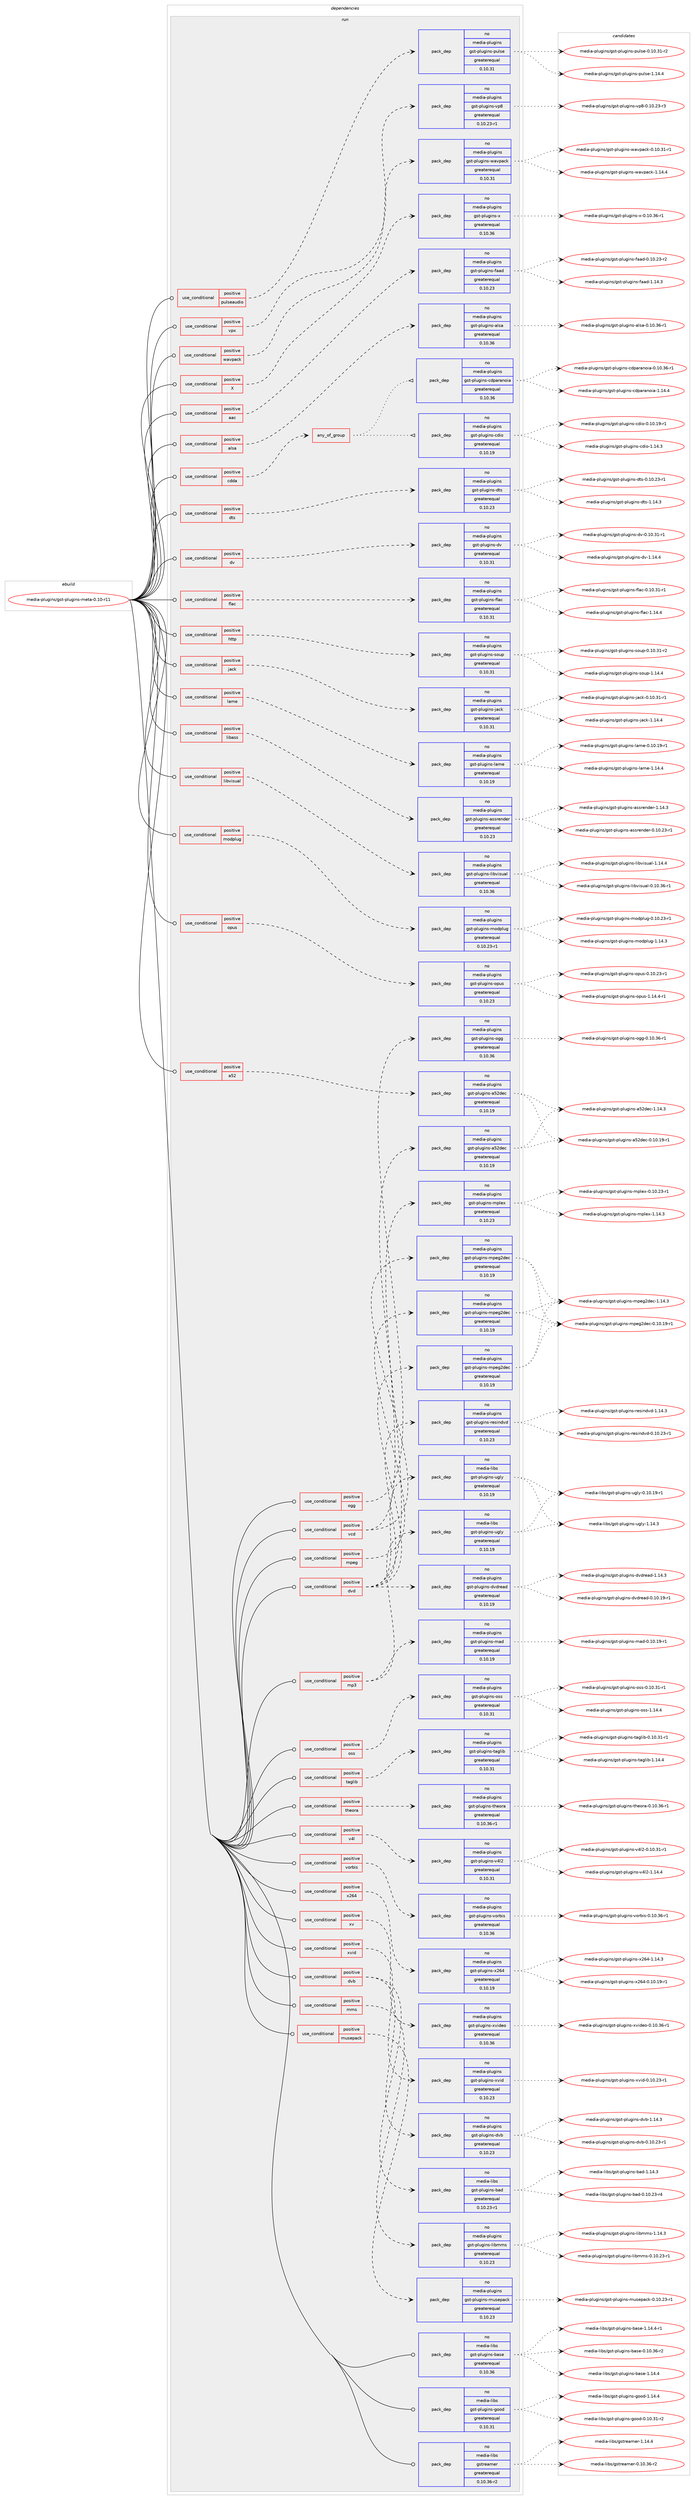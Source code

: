 digraph prolog {

# *************
# Graph options
# *************

newrank=true;
concentrate=true;
compound=true;
graph [rankdir=LR,fontname=Helvetica,fontsize=10,ranksep=1.5];#, ranksep=2.5, nodesep=0.2];
edge  [arrowhead=vee];
node  [fontname=Helvetica,fontsize=10];

# **********
# The ebuild
# **********

subgraph cluster_leftcol {
color=gray;
rank=same;
label=<<i>ebuild</i>>;
id [label="media-plugins/gst-plugins-meta-0.10-r11", color=red, width=4, href="../media-plugins/gst-plugins-meta-0.10-r11.svg"];
}

# ****************
# The dependencies
# ****************

subgraph cluster_midcol {
color=gray;
label=<<i>dependencies</i>>;
subgraph cluster_compile {
fillcolor="#eeeeee";
style=filled;
label=<<i>compile</i>>;
}
subgraph cluster_compileandrun {
fillcolor="#eeeeee";
style=filled;
label=<<i>compile and run</i>>;
}
subgraph cluster_run {
fillcolor="#eeeeee";
style=filled;
label=<<i>run</i>>;
subgraph cond436368 {
dependency1620402 [label=<<TABLE BORDER="0" CELLBORDER="1" CELLSPACING="0" CELLPADDING="4"><TR><TD ROWSPAN="3" CELLPADDING="10">use_conditional</TD></TR><TR><TD>positive</TD></TR><TR><TD>X</TD></TR></TABLE>>, shape=none, color=red];
subgraph pack1157893 {
dependency1620403 [label=<<TABLE BORDER="0" CELLBORDER="1" CELLSPACING="0" CELLPADDING="4" WIDTH="220"><TR><TD ROWSPAN="6" CELLPADDING="30">pack_dep</TD></TR><TR><TD WIDTH="110">no</TD></TR><TR><TD>media-plugins</TD></TR><TR><TD>gst-plugins-x</TD></TR><TR><TD>greaterequal</TD></TR><TR><TD>0.10.36</TD></TR></TABLE>>, shape=none, color=blue];
}
dependency1620402:e -> dependency1620403:w [weight=20,style="dashed",arrowhead="vee"];
}
id:e -> dependency1620402:w [weight=20,style="solid",arrowhead="odot"];
subgraph cond436369 {
dependency1620404 [label=<<TABLE BORDER="0" CELLBORDER="1" CELLSPACING="0" CELLPADDING="4"><TR><TD ROWSPAN="3" CELLPADDING="10">use_conditional</TD></TR><TR><TD>positive</TD></TR><TR><TD>a52</TD></TR></TABLE>>, shape=none, color=red];
subgraph pack1157894 {
dependency1620405 [label=<<TABLE BORDER="0" CELLBORDER="1" CELLSPACING="0" CELLPADDING="4" WIDTH="220"><TR><TD ROWSPAN="6" CELLPADDING="30">pack_dep</TD></TR><TR><TD WIDTH="110">no</TD></TR><TR><TD>media-plugins</TD></TR><TR><TD>gst-plugins-a52dec</TD></TR><TR><TD>greaterequal</TD></TR><TR><TD>0.10.19</TD></TR></TABLE>>, shape=none, color=blue];
}
dependency1620404:e -> dependency1620405:w [weight=20,style="dashed",arrowhead="vee"];
}
id:e -> dependency1620404:w [weight=20,style="solid",arrowhead="odot"];
subgraph cond436370 {
dependency1620406 [label=<<TABLE BORDER="0" CELLBORDER="1" CELLSPACING="0" CELLPADDING="4"><TR><TD ROWSPAN="3" CELLPADDING="10">use_conditional</TD></TR><TR><TD>positive</TD></TR><TR><TD>aac</TD></TR></TABLE>>, shape=none, color=red];
subgraph pack1157895 {
dependency1620407 [label=<<TABLE BORDER="0" CELLBORDER="1" CELLSPACING="0" CELLPADDING="4" WIDTH="220"><TR><TD ROWSPAN="6" CELLPADDING="30">pack_dep</TD></TR><TR><TD WIDTH="110">no</TD></TR><TR><TD>media-plugins</TD></TR><TR><TD>gst-plugins-faad</TD></TR><TR><TD>greaterequal</TD></TR><TR><TD>0.10.23</TD></TR></TABLE>>, shape=none, color=blue];
}
dependency1620406:e -> dependency1620407:w [weight=20,style="dashed",arrowhead="vee"];
}
id:e -> dependency1620406:w [weight=20,style="solid",arrowhead="odot"];
subgraph cond436371 {
dependency1620408 [label=<<TABLE BORDER="0" CELLBORDER="1" CELLSPACING="0" CELLPADDING="4"><TR><TD ROWSPAN="3" CELLPADDING="10">use_conditional</TD></TR><TR><TD>positive</TD></TR><TR><TD>alsa</TD></TR></TABLE>>, shape=none, color=red];
subgraph pack1157896 {
dependency1620409 [label=<<TABLE BORDER="0" CELLBORDER="1" CELLSPACING="0" CELLPADDING="4" WIDTH="220"><TR><TD ROWSPAN="6" CELLPADDING="30">pack_dep</TD></TR><TR><TD WIDTH="110">no</TD></TR><TR><TD>media-plugins</TD></TR><TR><TD>gst-plugins-alsa</TD></TR><TR><TD>greaterequal</TD></TR><TR><TD>0.10.36</TD></TR></TABLE>>, shape=none, color=blue];
}
dependency1620408:e -> dependency1620409:w [weight=20,style="dashed",arrowhead="vee"];
}
id:e -> dependency1620408:w [weight=20,style="solid",arrowhead="odot"];
subgraph cond436372 {
dependency1620410 [label=<<TABLE BORDER="0" CELLBORDER="1" CELLSPACING="0" CELLPADDING="4"><TR><TD ROWSPAN="3" CELLPADDING="10">use_conditional</TD></TR><TR><TD>positive</TD></TR><TR><TD>cdda</TD></TR></TABLE>>, shape=none, color=red];
subgraph any25376 {
dependency1620411 [label=<<TABLE BORDER="0" CELLBORDER="1" CELLSPACING="0" CELLPADDING="4"><TR><TD CELLPADDING="10">any_of_group</TD></TR></TABLE>>, shape=none, color=red];subgraph pack1157897 {
dependency1620412 [label=<<TABLE BORDER="0" CELLBORDER="1" CELLSPACING="0" CELLPADDING="4" WIDTH="220"><TR><TD ROWSPAN="6" CELLPADDING="30">pack_dep</TD></TR><TR><TD WIDTH="110">no</TD></TR><TR><TD>media-plugins</TD></TR><TR><TD>gst-plugins-cdparanoia</TD></TR><TR><TD>greaterequal</TD></TR><TR><TD>0.10.36</TD></TR></TABLE>>, shape=none, color=blue];
}
dependency1620411:e -> dependency1620412:w [weight=20,style="dotted",arrowhead="oinv"];
subgraph pack1157898 {
dependency1620413 [label=<<TABLE BORDER="0" CELLBORDER="1" CELLSPACING="0" CELLPADDING="4" WIDTH="220"><TR><TD ROWSPAN="6" CELLPADDING="30">pack_dep</TD></TR><TR><TD WIDTH="110">no</TD></TR><TR><TD>media-plugins</TD></TR><TR><TD>gst-plugins-cdio</TD></TR><TR><TD>greaterequal</TD></TR><TR><TD>0.10.19</TD></TR></TABLE>>, shape=none, color=blue];
}
dependency1620411:e -> dependency1620413:w [weight=20,style="dotted",arrowhead="oinv"];
}
dependency1620410:e -> dependency1620411:w [weight=20,style="dashed",arrowhead="vee"];
}
id:e -> dependency1620410:w [weight=20,style="solid",arrowhead="odot"];
subgraph cond436373 {
dependency1620414 [label=<<TABLE BORDER="0" CELLBORDER="1" CELLSPACING="0" CELLPADDING="4"><TR><TD ROWSPAN="3" CELLPADDING="10">use_conditional</TD></TR><TR><TD>positive</TD></TR><TR><TD>dts</TD></TR></TABLE>>, shape=none, color=red];
subgraph pack1157899 {
dependency1620415 [label=<<TABLE BORDER="0" CELLBORDER="1" CELLSPACING="0" CELLPADDING="4" WIDTH="220"><TR><TD ROWSPAN="6" CELLPADDING="30">pack_dep</TD></TR><TR><TD WIDTH="110">no</TD></TR><TR><TD>media-plugins</TD></TR><TR><TD>gst-plugins-dts</TD></TR><TR><TD>greaterequal</TD></TR><TR><TD>0.10.23</TD></TR></TABLE>>, shape=none, color=blue];
}
dependency1620414:e -> dependency1620415:w [weight=20,style="dashed",arrowhead="vee"];
}
id:e -> dependency1620414:w [weight=20,style="solid",arrowhead="odot"];
subgraph cond436374 {
dependency1620416 [label=<<TABLE BORDER="0" CELLBORDER="1" CELLSPACING="0" CELLPADDING="4"><TR><TD ROWSPAN="3" CELLPADDING="10">use_conditional</TD></TR><TR><TD>positive</TD></TR><TR><TD>dv</TD></TR></TABLE>>, shape=none, color=red];
subgraph pack1157900 {
dependency1620417 [label=<<TABLE BORDER="0" CELLBORDER="1" CELLSPACING="0" CELLPADDING="4" WIDTH="220"><TR><TD ROWSPAN="6" CELLPADDING="30">pack_dep</TD></TR><TR><TD WIDTH="110">no</TD></TR><TR><TD>media-plugins</TD></TR><TR><TD>gst-plugins-dv</TD></TR><TR><TD>greaterequal</TD></TR><TR><TD>0.10.31</TD></TR></TABLE>>, shape=none, color=blue];
}
dependency1620416:e -> dependency1620417:w [weight=20,style="dashed",arrowhead="vee"];
}
id:e -> dependency1620416:w [weight=20,style="solid",arrowhead="odot"];
subgraph cond436375 {
dependency1620418 [label=<<TABLE BORDER="0" CELLBORDER="1" CELLSPACING="0" CELLPADDING="4"><TR><TD ROWSPAN="3" CELLPADDING="10">use_conditional</TD></TR><TR><TD>positive</TD></TR><TR><TD>dvb</TD></TR></TABLE>>, shape=none, color=red];
subgraph pack1157901 {
dependency1620419 [label=<<TABLE BORDER="0" CELLBORDER="1" CELLSPACING="0" CELLPADDING="4" WIDTH="220"><TR><TD ROWSPAN="6" CELLPADDING="30">pack_dep</TD></TR><TR><TD WIDTH="110">no</TD></TR><TR><TD>media-plugins</TD></TR><TR><TD>gst-plugins-dvb</TD></TR><TR><TD>greaterequal</TD></TR><TR><TD>0.10.23</TD></TR></TABLE>>, shape=none, color=blue];
}
dependency1620418:e -> dependency1620419:w [weight=20,style="dashed",arrowhead="vee"];
subgraph pack1157902 {
dependency1620420 [label=<<TABLE BORDER="0" CELLBORDER="1" CELLSPACING="0" CELLPADDING="4" WIDTH="220"><TR><TD ROWSPAN="6" CELLPADDING="30">pack_dep</TD></TR><TR><TD WIDTH="110">no</TD></TR><TR><TD>media-libs</TD></TR><TR><TD>gst-plugins-bad</TD></TR><TR><TD>greaterequal</TD></TR><TR><TD>0.10.23-r1</TD></TR></TABLE>>, shape=none, color=blue];
}
dependency1620418:e -> dependency1620420:w [weight=20,style="dashed",arrowhead="vee"];
}
id:e -> dependency1620418:w [weight=20,style="solid",arrowhead="odot"];
subgraph cond436376 {
dependency1620421 [label=<<TABLE BORDER="0" CELLBORDER="1" CELLSPACING="0" CELLPADDING="4"><TR><TD ROWSPAN="3" CELLPADDING="10">use_conditional</TD></TR><TR><TD>positive</TD></TR><TR><TD>dvd</TD></TR></TABLE>>, shape=none, color=red];
subgraph pack1157903 {
dependency1620422 [label=<<TABLE BORDER="0" CELLBORDER="1" CELLSPACING="0" CELLPADDING="4" WIDTH="220"><TR><TD ROWSPAN="6" CELLPADDING="30">pack_dep</TD></TR><TR><TD WIDTH="110">no</TD></TR><TR><TD>media-libs</TD></TR><TR><TD>gst-plugins-ugly</TD></TR><TR><TD>greaterequal</TD></TR><TR><TD>0.10.19</TD></TR></TABLE>>, shape=none, color=blue];
}
dependency1620421:e -> dependency1620422:w [weight=20,style="dashed",arrowhead="vee"];
subgraph pack1157904 {
dependency1620423 [label=<<TABLE BORDER="0" CELLBORDER="1" CELLSPACING="0" CELLPADDING="4" WIDTH="220"><TR><TD ROWSPAN="6" CELLPADDING="30">pack_dep</TD></TR><TR><TD WIDTH="110">no</TD></TR><TR><TD>media-plugins</TD></TR><TR><TD>gst-plugins-a52dec</TD></TR><TR><TD>greaterequal</TD></TR><TR><TD>0.10.19</TD></TR></TABLE>>, shape=none, color=blue];
}
dependency1620421:e -> dependency1620423:w [weight=20,style="dashed",arrowhead="vee"];
subgraph pack1157905 {
dependency1620424 [label=<<TABLE BORDER="0" CELLBORDER="1" CELLSPACING="0" CELLPADDING="4" WIDTH="220"><TR><TD ROWSPAN="6" CELLPADDING="30">pack_dep</TD></TR><TR><TD WIDTH="110">no</TD></TR><TR><TD>media-plugins</TD></TR><TR><TD>gst-plugins-dvdread</TD></TR><TR><TD>greaterequal</TD></TR><TR><TD>0.10.19</TD></TR></TABLE>>, shape=none, color=blue];
}
dependency1620421:e -> dependency1620424:w [weight=20,style="dashed",arrowhead="vee"];
subgraph pack1157906 {
dependency1620425 [label=<<TABLE BORDER="0" CELLBORDER="1" CELLSPACING="0" CELLPADDING="4" WIDTH="220"><TR><TD ROWSPAN="6" CELLPADDING="30">pack_dep</TD></TR><TR><TD WIDTH="110">no</TD></TR><TR><TD>media-plugins</TD></TR><TR><TD>gst-plugins-mpeg2dec</TD></TR><TR><TD>greaterequal</TD></TR><TR><TD>0.10.19</TD></TR></TABLE>>, shape=none, color=blue];
}
dependency1620421:e -> dependency1620425:w [weight=20,style="dashed",arrowhead="vee"];
subgraph pack1157907 {
dependency1620426 [label=<<TABLE BORDER="0" CELLBORDER="1" CELLSPACING="0" CELLPADDING="4" WIDTH="220"><TR><TD ROWSPAN="6" CELLPADDING="30">pack_dep</TD></TR><TR><TD WIDTH="110">no</TD></TR><TR><TD>media-plugins</TD></TR><TR><TD>gst-plugins-resindvd</TD></TR><TR><TD>greaterequal</TD></TR><TR><TD>0.10.23</TD></TR></TABLE>>, shape=none, color=blue];
}
dependency1620421:e -> dependency1620426:w [weight=20,style="dashed",arrowhead="vee"];
}
id:e -> dependency1620421:w [weight=20,style="solid",arrowhead="odot"];
subgraph cond436377 {
dependency1620427 [label=<<TABLE BORDER="0" CELLBORDER="1" CELLSPACING="0" CELLPADDING="4"><TR><TD ROWSPAN="3" CELLPADDING="10">use_conditional</TD></TR><TR><TD>positive</TD></TR><TR><TD>flac</TD></TR></TABLE>>, shape=none, color=red];
subgraph pack1157908 {
dependency1620428 [label=<<TABLE BORDER="0" CELLBORDER="1" CELLSPACING="0" CELLPADDING="4" WIDTH="220"><TR><TD ROWSPAN="6" CELLPADDING="30">pack_dep</TD></TR><TR><TD WIDTH="110">no</TD></TR><TR><TD>media-plugins</TD></TR><TR><TD>gst-plugins-flac</TD></TR><TR><TD>greaterequal</TD></TR><TR><TD>0.10.31</TD></TR></TABLE>>, shape=none, color=blue];
}
dependency1620427:e -> dependency1620428:w [weight=20,style="dashed",arrowhead="vee"];
}
id:e -> dependency1620427:w [weight=20,style="solid",arrowhead="odot"];
subgraph cond436378 {
dependency1620429 [label=<<TABLE BORDER="0" CELLBORDER="1" CELLSPACING="0" CELLPADDING="4"><TR><TD ROWSPAN="3" CELLPADDING="10">use_conditional</TD></TR><TR><TD>positive</TD></TR><TR><TD>http</TD></TR></TABLE>>, shape=none, color=red];
subgraph pack1157909 {
dependency1620430 [label=<<TABLE BORDER="0" CELLBORDER="1" CELLSPACING="0" CELLPADDING="4" WIDTH="220"><TR><TD ROWSPAN="6" CELLPADDING="30">pack_dep</TD></TR><TR><TD WIDTH="110">no</TD></TR><TR><TD>media-plugins</TD></TR><TR><TD>gst-plugins-soup</TD></TR><TR><TD>greaterequal</TD></TR><TR><TD>0.10.31</TD></TR></TABLE>>, shape=none, color=blue];
}
dependency1620429:e -> dependency1620430:w [weight=20,style="dashed",arrowhead="vee"];
}
id:e -> dependency1620429:w [weight=20,style="solid",arrowhead="odot"];
subgraph cond436379 {
dependency1620431 [label=<<TABLE BORDER="0" CELLBORDER="1" CELLSPACING="0" CELLPADDING="4"><TR><TD ROWSPAN="3" CELLPADDING="10">use_conditional</TD></TR><TR><TD>positive</TD></TR><TR><TD>jack</TD></TR></TABLE>>, shape=none, color=red];
subgraph pack1157910 {
dependency1620432 [label=<<TABLE BORDER="0" CELLBORDER="1" CELLSPACING="0" CELLPADDING="4" WIDTH="220"><TR><TD ROWSPAN="6" CELLPADDING="30">pack_dep</TD></TR><TR><TD WIDTH="110">no</TD></TR><TR><TD>media-plugins</TD></TR><TR><TD>gst-plugins-jack</TD></TR><TR><TD>greaterequal</TD></TR><TR><TD>0.10.31</TD></TR></TABLE>>, shape=none, color=blue];
}
dependency1620431:e -> dependency1620432:w [weight=20,style="dashed",arrowhead="vee"];
}
id:e -> dependency1620431:w [weight=20,style="solid",arrowhead="odot"];
subgraph cond436380 {
dependency1620433 [label=<<TABLE BORDER="0" CELLBORDER="1" CELLSPACING="0" CELLPADDING="4"><TR><TD ROWSPAN="3" CELLPADDING="10">use_conditional</TD></TR><TR><TD>positive</TD></TR><TR><TD>lame</TD></TR></TABLE>>, shape=none, color=red];
subgraph pack1157911 {
dependency1620434 [label=<<TABLE BORDER="0" CELLBORDER="1" CELLSPACING="0" CELLPADDING="4" WIDTH="220"><TR><TD ROWSPAN="6" CELLPADDING="30">pack_dep</TD></TR><TR><TD WIDTH="110">no</TD></TR><TR><TD>media-plugins</TD></TR><TR><TD>gst-plugins-lame</TD></TR><TR><TD>greaterequal</TD></TR><TR><TD>0.10.19</TD></TR></TABLE>>, shape=none, color=blue];
}
dependency1620433:e -> dependency1620434:w [weight=20,style="dashed",arrowhead="vee"];
}
id:e -> dependency1620433:w [weight=20,style="solid",arrowhead="odot"];
subgraph cond436381 {
dependency1620435 [label=<<TABLE BORDER="0" CELLBORDER="1" CELLSPACING="0" CELLPADDING="4"><TR><TD ROWSPAN="3" CELLPADDING="10">use_conditional</TD></TR><TR><TD>positive</TD></TR><TR><TD>libass</TD></TR></TABLE>>, shape=none, color=red];
subgraph pack1157912 {
dependency1620436 [label=<<TABLE BORDER="0" CELLBORDER="1" CELLSPACING="0" CELLPADDING="4" WIDTH="220"><TR><TD ROWSPAN="6" CELLPADDING="30">pack_dep</TD></TR><TR><TD WIDTH="110">no</TD></TR><TR><TD>media-plugins</TD></TR><TR><TD>gst-plugins-assrender</TD></TR><TR><TD>greaterequal</TD></TR><TR><TD>0.10.23</TD></TR></TABLE>>, shape=none, color=blue];
}
dependency1620435:e -> dependency1620436:w [weight=20,style="dashed",arrowhead="vee"];
}
id:e -> dependency1620435:w [weight=20,style="solid",arrowhead="odot"];
subgraph cond436382 {
dependency1620437 [label=<<TABLE BORDER="0" CELLBORDER="1" CELLSPACING="0" CELLPADDING="4"><TR><TD ROWSPAN="3" CELLPADDING="10">use_conditional</TD></TR><TR><TD>positive</TD></TR><TR><TD>libvisual</TD></TR></TABLE>>, shape=none, color=red];
subgraph pack1157913 {
dependency1620438 [label=<<TABLE BORDER="0" CELLBORDER="1" CELLSPACING="0" CELLPADDING="4" WIDTH="220"><TR><TD ROWSPAN="6" CELLPADDING="30">pack_dep</TD></TR><TR><TD WIDTH="110">no</TD></TR><TR><TD>media-plugins</TD></TR><TR><TD>gst-plugins-libvisual</TD></TR><TR><TD>greaterequal</TD></TR><TR><TD>0.10.36</TD></TR></TABLE>>, shape=none, color=blue];
}
dependency1620437:e -> dependency1620438:w [weight=20,style="dashed",arrowhead="vee"];
}
id:e -> dependency1620437:w [weight=20,style="solid",arrowhead="odot"];
subgraph cond436383 {
dependency1620439 [label=<<TABLE BORDER="0" CELLBORDER="1" CELLSPACING="0" CELLPADDING="4"><TR><TD ROWSPAN="3" CELLPADDING="10">use_conditional</TD></TR><TR><TD>positive</TD></TR><TR><TD>mms</TD></TR></TABLE>>, shape=none, color=red];
subgraph pack1157914 {
dependency1620440 [label=<<TABLE BORDER="0" CELLBORDER="1" CELLSPACING="0" CELLPADDING="4" WIDTH="220"><TR><TD ROWSPAN="6" CELLPADDING="30">pack_dep</TD></TR><TR><TD WIDTH="110">no</TD></TR><TR><TD>media-plugins</TD></TR><TR><TD>gst-plugins-libmms</TD></TR><TR><TD>greaterequal</TD></TR><TR><TD>0.10.23</TD></TR></TABLE>>, shape=none, color=blue];
}
dependency1620439:e -> dependency1620440:w [weight=20,style="dashed",arrowhead="vee"];
}
id:e -> dependency1620439:w [weight=20,style="solid",arrowhead="odot"];
subgraph cond436384 {
dependency1620441 [label=<<TABLE BORDER="0" CELLBORDER="1" CELLSPACING="0" CELLPADDING="4"><TR><TD ROWSPAN="3" CELLPADDING="10">use_conditional</TD></TR><TR><TD>positive</TD></TR><TR><TD>modplug</TD></TR></TABLE>>, shape=none, color=red];
subgraph pack1157915 {
dependency1620442 [label=<<TABLE BORDER="0" CELLBORDER="1" CELLSPACING="0" CELLPADDING="4" WIDTH="220"><TR><TD ROWSPAN="6" CELLPADDING="30">pack_dep</TD></TR><TR><TD WIDTH="110">no</TD></TR><TR><TD>media-plugins</TD></TR><TR><TD>gst-plugins-modplug</TD></TR><TR><TD>greaterequal</TD></TR><TR><TD>0.10.23-r1</TD></TR></TABLE>>, shape=none, color=blue];
}
dependency1620441:e -> dependency1620442:w [weight=20,style="dashed",arrowhead="vee"];
}
id:e -> dependency1620441:w [weight=20,style="solid",arrowhead="odot"];
subgraph cond436385 {
dependency1620443 [label=<<TABLE BORDER="0" CELLBORDER="1" CELLSPACING="0" CELLPADDING="4"><TR><TD ROWSPAN="3" CELLPADDING="10">use_conditional</TD></TR><TR><TD>positive</TD></TR><TR><TD>mp3</TD></TR></TABLE>>, shape=none, color=red];
subgraph pack1157916 {
dependency1620444 [label=<<TABLE BORDER="0" CELLBORDER="1" CELLSPACING="0" CELLPADDING="4" WIDTH="220"><TR><TD ROWSPAN="6" CELLPADDING="30">pack_dep</TD></TR><TR><TD WIDTH="110">no</TD></TR><TR><TD>media-libs</TD></TR><TR><TD>gst-plugins-ugly</TD></TR><TR><TD>greaterequal</TD></TR><TR><TD>0.10.19</TD></TR></TABLE>>, shape=none, color=blue];
}
dependency1620443:e -> dependency1620444:w [weight=20,style="dashed",arrowhead="vee"];
subgraph pack1157917 {
dependency1620445 [label=<<TABLE BORDER="0" CELLBORDER="1" CELLSPACING="0" CELLPADDING="4" WIDTH="220"><TR><TD ROWSPAN="6" CELLPADDING="30">pack_dep</TD></TR><TR><TD WIDTH="110">no</TD></TR><TR><TD>media-plugins</TD></TR><TR><TD>gst-plugins-mad</TD></TR><TR><TD>greaterequal</TD></TR><TR><TD>0.10.19</TD></TR></TABLE>>, shape=none, color=blue];
}
dependency1620443:e -> dependency1620445:w [weight=20,style="dashed",arrowhead="vee"];
}
id:e -> dependency1620443:w [weight=20,style="solid",arrowhead="odot"];
subgraph cond436386 {
dependency1620446 [label=<<TABLE BORDER="0" CELLBORDER="1" CELLSPACING="0" CELLPADDING="4"><TR><TD ROWSPAN="3" CELLPADDING="10">use_conditional</TD></TR><TR><TD>positive</TD></TR><TR><TD>mpeg</TD></TR></TABLE>>, shape=none, color=red];
subgraph pack1157918 {
dependency1620447 [label=<<TABLE BORDER="0" CELLBORDER="1" CELLSPACING="0" CELLPADDING="4" WIDTH="220"><TR><TD ROWSPAN="6" CELLPADDING="30">pack_dep</TD></TR><TR><TD WIDTH="110">no</TD></TR><TR><TD>media-plugins</TD></TR><TR><TD>gst-plugins-mpeg2dec</TD></TR><TR><TD>greaterequal</TD></TR><TR><TD>0.10.19</TD></TR></TABLE>>, shape=none, color=blue];
}
dependency1620446:e -> dependency1620447:w [weight=20,style="dashed",arrowhead="vee"];
}
id:e -> dependency1620446:w [weight=20,style="solid",arrowhead="odot"];
subgraph cond436387 {
dependency1620448 [label=<<TABLE BORDER="0" CELLBORDER="1" CELLSPACING="0" CELLPADDING="4"><TR><TD ROWSPAN="3" CELLPADDING="10">use_conditional</TD></TR><TR><TD>positive</TD></TR><TR><TD>musepack</TD></TR></TABLE>>, shape=none, color=red];
subgraph pack1157919 {
dependency1620449 [label=<<TABLE BORDER="0" CELLBORDER="1" CELLSPACING="0" CELLPADDING="4" WIDTH="220"><TR><TD ROWSPAN="6" CELLPADDING="30">pack_dep</TD></TR><TR><TD WIDTH="110">no</TD></TR><TR><TD>media-plugins</TD></TR><TR><TD>gst-plugins-musepack</TD></TR><TR><TD>greaterequal</TD></TR><TR><TD>0.10.23</TD></TR></TABLE>>, shape=none, color=blue];
}
dependency1620448:e -> dependency1620449:w [weight=20,style="dashed",arrowhead="vee"];
}
id:e -> dependency1620448:w [weight=20,style="solid",arrowhead="odot"];
subgraph cond436388 {
dependency1620450 [label=<<TABLE BORDER="0" CELLBORDER="1" CELLSPACING="0" CELLPADDING="4"><TR><TD ROWSPAN="3" CELLPADDING="10">use_conditional</TD></TR><TR><TD>positive</TD></TR><TR><TD>ogg</TD></TR></TABLE>>, shape=none, color=red];
subgraph pack1157920 {
dependency1620451 [label=<<TABLE BORDER="0" CELLBORDER="1" CELLSPACING="0" CELLPADDING="4" WIDTH="220"><TR><TD ROWSPAN="6" CELLPADDING="30">pack_dep</TD></TR><TR><TD WIDTH="110">no</TD></TR><TR><TD>media-plugins</TD></TR><TR><TD>gst-plugins-ogg</TD></TR><TR><TD>greaterequal</TD></TR><TR><TD>0.10.36</TD></TR></TABLE>>, shape=none, color=blue];
}
dependency1620450:e -> dependency1620451:w [weight=20,style="dashed",arrowhead="vee"];
}
id:e -> dependency1620450:w [weight=20,style="solid",arrowhead="odot"];
subgraph cond436389 {
dependency1620452 [label=<<TABLE BORDER="0" CELLBORDER="1" CELLSPACING="0" CELLPADDING="4"><TR><TD ROWSPAN="3" CELLPADDING="10">use_conditional</TD></TR><TR><TD>positive</TD></TR><TR><TD>opus</TD></TR></TABLE>>, shape=none, color=red];
subgraph pack1157921 {
dependency1620453 [label=<<TABLE BORDER="0" CELLBORDER="1" CELLSPACING="0" CELLPADDING="4" WIDTH="220"><TR><TD ROWSPAN="6" CELLPADDING="30">pack_dep</TD></TR><TR><TD WIDTH="110">no</TD></TR><TR><TD>media-plugins</TD></TR><TR><TD>gst-plugins-opus</TD></TR><TR><TD>greaterequal</TD></TR><TR><TD>0.10.23</TD></TR></TABLE>>, shape=none, color=blue];
}
dependency1620452:e -> dependency1620453:w [weight=20,style="dashed",arrowhead="vee"];
}
id:e -> dependency1620452:w [weight=20,style="solid",arrowhead="odot"];
subgraph cond436390 {
dependency1620454 [label=<<TABLE BORDER="0" CELLBORDER="1" CELLSPACING="0" CELLPADDING="4"><TR><TD ROWSPAN="3" CELLPADDING="10">use_conditional</TD></TR><TR><TD>positive</TD></TR><TR><TD>oss</TD></TR></TABLE>>, shape=none, color=red];
subgraph pack1157922 {
dependency1620455 [label=<<TABLE BORDER="0" CELLBORDER="1" CELLSPACING="0" CELLPADDING="4" WIDTH="220"><TR><TD ROWSPAN="6" CELLPADDING="30">pack_dep</TD></TR><TR><TD WIDTH="110">no</TD></TR><TR><TD>media-plugins</TD></TR><TR><TD>gst-plugins-oss</TD></TR><TR><TD>greaterequal</TD></TR><TR><TD>0.10.31</TD></TR></TABLE>>, shape=none, color=blue];
}
dependency1620454:e -> dependency1620455:w [weight=20,style="dashed",arrowhead="vee"];
}
id:e -> dependency1620454:w [weight=20,style="solid",arrowhead="odot"];
subgraph cond436391 {
dependency1620456 [label=<<TABLE BORDER="0" CELLBORDER="1" CELLSPACING="0" CELLPADDING="4"><TR><TD ROWSPAN="3" CELLPADDING="10">use_conditional</TD></TR><TR><TD>positive</TD></TR><TR><TD>pulseaudio</TD></TR></TABLE>>, shape=none, color=red];
subgraph pack1157923 {
dependency1620457 [label=<<TABLE BORDER="0" CELLBORDER="1" CELLSPACING="0" CELLPADDING="4" WIDTH="220"><TR><TD ROWSPAN="6" CELLPADDING="30">pack_dep</TD></TR><TR><TD WIDTH="110">no</TD></TR><TR><TD>media-plugins</TD></TR><TR><TD>gst-plugins-pulse</TD></TR><TR><TD>greaterequal</TD></TR><TR><TD>0.10.31</TD></TR></TABLE>>, shape=none, color=blue];
}
dependency1620456:e -> dependency1620457:w [weight=20,style="dashed",arrowhead="vee"];
}
id:e -> dependency1620456:w [weight=20,style="solid",arrowhead="odot"];
subgraph cond436392 {
dependency1620458 [label=<<TABLE BORDER="0" CELLBORDER="1" CELLSPACING="0" CELLPADDING="4"><TR><TD ROWSPAN="3" CELLPADDING="10">use_conditional</TD></TR><TR><TD>positive</TD></TR><TR><TD>taglib</TD></TR></TABLE>>, shape=none, color=red];
subgraph pack1157924 {
dependency1620459 [label=<<TABLE BORDER="0" CELLBORDER="1" CELLSPACING="0" CELLPADDING="4" WIDTH="220"><TR><TD ROWSPAN="6" CELLPADDING="30">pack_dep</TD></TR><TR><TD WIDTH="110">no</TD></TR><TR><TD>media-plugins</TD></TR><TR><TD>gst-plugins-taglib</TD></TR><TR><TD>greaterequal</TD></TR><TR><TD>0.10.31</TD></TR></TABLE>>, shape=none, color=blue];
}
dependency1620458:e -> dependency1620459:w [weight=20,style="dashed",arrowhead="vee"];
}
id:e -> dependency1620458:w [weight=20,style="solid",arrowhead="odot"];
subgraph cond436393 {
dependency1620460 [label=<<TABLE BORDER="0" CELLBORDER="1" CELLSPACING="0" CELLPADDING="4"><TR><TD ROWSPAN="3" CELLPADDING="10">use_conditional</TD></TR><TR><TD>positive</TD></TR><TR><TD>theora</TD></TR></TABLE>>, shape=none, color=red];
subgraph pack1157925 {
dependency1620461 [label=<<TABLE BORDER="0" CELLBORDER="1" CELLSPACING="0" CELLPADDING="4" WIDTH="220"><TR><TD ROWSPAN="6" CELLPADDING="30">pack_dep</TD></TR><TR><TD WIDTH="110">no</TD></TR><TR><TD>media-plugins</TD></TR><TR><TD>gst-plugins-theora</TD></TR><TR><TD>greaterequal</TD></TR><TR><TD>0.10.36-r1</TD></TR></TABLE>>, shape=none, color=blue];
}
dependency1620460:e -> dependency1620461:w [weight=20,style="dashed",arrowhead="vee"];
}
id:e -> dependency1620460:w [weight=20,style="solid",arrowhead="odot"];
subgraph cond436394 {
dependency1620462 [label=<<TABLE BORDER="0" CELLBORDER="1" CELLSPACING="0" CELLPADDING="4"><TR><TD ROWSPAN="3" CELLPADDING="10">use_conditional</TD></TR><TR><TD>positive</TD></TR><TR><TD>v4l</TD></TR></TABLE>>, shape=none, color=red];
subgraph pack1157926 {
dependency1620463 [label=<<TABLE BORDER="0" CELLBORDER="1" CELLSPACING="0" CELLPADDING="4" WIDTH="220"><TR><TD ROWSPAN="6" CELLPADDING="30">pack_dep</TD></TR><TR><TD WIDTH="110">no</TD></TR><TR><TD>media-plugins</TD></TR><TR><TD>gst-plugins-v4l2</TD></TR><TR><TD>greaterequal</TD></TR><TR><TD>0.10.31</TD></TR></TABLE>>, shape=none, color=blue];
}
dependency1620462:e -> dependency1620463:w [weight=20,style="dashed",arrowhead="vee"];
}
id:e -> dependency1620462:w [weight=20,style="solid",arrowhead="odot"];
subgraph cond436395 {
dependency1620464 [label=<<TABLE BORDER="0" CELLBORDER="1" CELLSPACING="0" CELLPADDING="4"><TR><TD ROWSPAN="3" CELLPADDING="10">use_conditional</TD></TR><TR><TD>positive</TD></TR><TR><TD>vcd</TD></TR></TABLE>>, shape=none, color=red];
subgraph pack1157927 {
dependency1620465 [label=<<TABLE BORDER="0" CELLBORDER="1" CELLSPACING="0" CELLPADDING="4" WIDTH="220"><TR><TD ROWSPAN="6" CELLPADDING="30">pack_dep</TD></TR><TR><TD WIDTH="110">no</TD></TR><TR><TD>media-plugins</TD></TR><TR><TD>gst-plugins-mplex</TD></TR><TR><TD>greaterequal</TD></TR><TR><TD>0.10.23</TD></TR></TABLE>>, shape=none, color=blue];
}
dependency1620464:e -> dependency1620465:w [weight=20,style="dashed",arrowhead="vee"];
subgraph pack1157928 {
dependency1620466 [label=<<TABLE BORDER="0" CELLBORDER="1" CELLSPACING="0" CELLPADDING="4" WIDTH="220"><TR><TD ROWSPAN="6" CELLPADDING="30">pack_dep</TD></TR><TR><TD WIDTH="110">no</TD></TR><TR><TD>media-plugins</TD></TR><TR><TD>gst-plugins-mpeg2dec</TD></TR><TR><TD>greaterequal</TD></TR><TR><TD>0.10.19</TD></TR></TABLE>>, shape=none, color=blue];
}
dependency1620464:e -> dependency1620466:w [weight=20,style="dashed",arrowhead="vee"];
}
id:e -> dependency1620464:w [weight=20,style="solid",arrowhead="odot"];
subgraph cond436396 {
dependency1620467 [label=<<TABLE BORDER="0" CELLBORDER="1" CELLSPACING="0" CELLPADDING="4"><TR><TD ROWSPAN="3" CELLPADDING="10">use_conditional</TD></TR><TR><TD>positive</TD></TR><TR><TD>vorbis</TD></TR></TABLE>>, shape=none, color=red];
subgraph pack1157929 {
dependency1620468 [label=<<TABLE BORDER="0" CELLBORDER="1" CELLSPACING="0" CELLPADDING="4" WIDTH="220"><TR><TD ROWSPAN="6" CELLPADDING="30">pack_dep</TD></TR><TR><TD WIDTH="110">no</TD></TR><TR><TD>media-plugins</TD></TR><TR><TD>gst-plugins-vorbis</TD></TR><TR><TD>greaterequal</TD></TR><TR><TD>0.10.36</TD></TR></TABLE>>, shape=none, color=blue];
}
dependency1620467:e -> dependency1620468:w [weight=20,style="dashed",arrowhead="vee"];
}
id:e -> dependency1620467:w [weight=20,style="solid",arrowhead="odot"];
subgraph cond436397 {
dependency1620469 [label=<<TABLE BORDER="0" CELLBORDER="1" CELLSPACING="0" CELLPADDING="4"><TR><TD ROWSPAN="3" CELLPADDING="10">use_conditional</TD></TR><TR><TD>positive</TD></TR><TR><TD>vpx</TD></TR></TABLE>>, shape=none, color=red];
subgraph pack1157930 {
dependency1620470 [label=<<TABLE BORDER="0" CELLBORDER="1" CELLSPACING="0" CELLPADDING="4" WIDTH="220"><TR><TD ROWSPAN="6" CELLPADDING="30">pack_dep</TD></TR><TR><TD WIDTH="110">no</TD></TR><TR><TD>media-plugins</TD></TR><TR><TD>gst-plugins-vp8</TD></TR><TR><TD>greaterequal</TD></TR><TR><TD>0.10.23-r1</TD></TR></TABLE>>, shape=none, color=blue];
}
dependency1620469:e -> dependency1620470:w [weight=20,style="dashed",arrowhead="vee"];
}
id:e -> dependency1620469:w [weight=20,style="solid",arrowhead="odot"];
subgraph cond436398 {
dependency1620471 [label=<<TABLE BORDER="0" CELLBORDER="1" CELLSPACING="0" CELLPADDING="4"><TR><TD ROWSPAN="3" CELLPADDING="10">use_conditional</TD></TR><TR><TD>positive</TD></TR><TR><TD>wavpack</TD></TR></TABLE>>, shape=none, color=red];
subgraph pack1157931 {
dependency1620472 [label=<<TABLE BORDER="0" CELLBORDER="1" CELLSPACING="0" CELLPADDING="4" WIDTH="220"><TR><TD ROWSPAN="6" CELLPADDING="30">pack_dep</TD></TR><TR><TD WIDTH="110">no</TD></TR><TR><TD>media-plugins</TD></TR><TR><TD>gst-plugins-wavpack</TD></TR><TR><TD>greaterequal</TD></TR><TR><TD>0.10.31</TD></TR></TABLE>>, shape=none, color=blue];
}
dependency1620471:e -> dependency1620472:w [weight=20,style="dashed",arrowhead="vee"];
}
id:e -> dependency1620471:w [weight=20,style="solid",arrowhead="odot"];
subgraph cond436399 {
dependency1620473 [label=<<TABLE BORDER="0" CELLBORDER="1" CELLSPACING="0" CELLPADDING="4"><TR><TD ROWSPAN="3" CELLPADDING="10">use_conditional</TD></TR><TR><TD>positive</TD></TR><TR><TD>x264</TD></TR></TABLE>>, shape=none, color=red];
subgraph pack1157932 {
dependency1620474 [label=<<TABLE BORDER="0" CELLBORDER="1" CELLSPACING="0" CELLPADDING="4" WIDTH="220"><TR><TD ROWSPAN="6" CELLPADDING="30">pack_dep</TD></TR><TR><TD WIDTH="110">no</TD></TR><TR><TD>media-plugins</TD></TR><TR><TD>gst-plugins-x264</TD></TR><TR><TD>greaterequal</TD></TR><TR><TD>0.10.19</TD></TR></TABLE>>, shape=none, color=blue];
}
dependency1620473:e -> dependency1620474:w [weight=20,style="dashed",arrowhead="vee"];
}
id:e -> dependency1620473:w [weight=20,style="solid",arrowhead="odot"];
subgraph cond436400 {
dependency1620475 [label=<<TABLE BORDER="0" CELLBORDER="1" CELLSPACING="0" CELLPADDING="4"><TR><TD ROWSPAN="3" CELLPADDING="10">use_conditional</TD></TR><TR><TD>positive</TD></TR><TR><TD>xv</TD></TR></TABLE>>, shape=none, color=red];
subgraph pack1157933 {
dependency1620476 [label=<<TABLE BORDER="0" CELLBORDER="1" CELLSPACING="0" CELLPADDING="4" WIDTH="220"><TR><TD ROWSPAN="6" CELLPADDING="30">pack_dep</TD></TR><TR><TD WIDTH="110">no</TD></TR><TR><TD>media-plugins</TD></TR><TR><TD>gst-plugins-xvideo</TD></TR><TR><TD>greaterequal</TD></TR><TR><TD>0.10.36</TD></TR></TABLE>>, shape=none, color=blue];
}
dependency1620475:e -> dependency1620476:w [weight=20,style="dashed",arrowhead="vee"];
}
id:e -> dependency1620475:w [weight=20,style="solid",arrowhead="odot"];
subgraph cond436401 {
dependency1620477 [label=<<TABLE BORDER="0" CELLBORDER="1" CELLSPACING="0" CELLPADDING="4"><TR><TD ROWSPAN="3" CELLPADDING="10">use_conditional</TD></TR><TR><TD>positive</TD></TR><TR><TD>xvid</TD></TR></TABLE>>, shape=none, color=red];
subgraph pack1157934 {
dependency1620478 [label=<<TABLE BORDER="0" CELLBORDER="1" CELLSPACING="0" CELLPADDING="4" WIDTH="220"><TR><TD ROWSPAN="6" CELLPADDING="30">pack_dep</TD></TR><TR><TD WIDTH="110">no</TD></TR><TR><TD>media-plugins</TD></TR><TR><TD>gst-plugins-xvid</TD></TR><TR><TD>greaterequal</TD></TR><TR><TD>0.10.23</TD></TR></TABLE>>, shape=none, color=blue];
}
dependency1620477:e -> dependency1620478:w [weight=20,style="dashed",arrowhead="vee"];
}
id:e -> dependency1620477:w [weight=20,style="solid",arrowhead="odot"];
subgraph pack1157935 {
dependency1620479 [label=<<TABLE BORDER="0" CELLBORDER="1" CELLSPACING="0" CELLPADDING="4" WIDTH="220"><TR><TD ROWSPAN="6" CELLPADDING="30">pack_dep</TD></TR><TR><TD WIDTH="110">no</TD></TR><TR><TD>media-libs</TD></TR><TR><TD>gst-plugins-base</TD></TR><TR><TD>greaterequal</TD></TR><TR><TD>0.10.36</TD></TR></TABLE>>, shape=none, color=blue];
}
id:e -> dependency1620479:w [weight=20,style="solid",arrowhead="odot"];
subgraph pack1157936 {
dependency1620480 [label=<<TABLE BORDER="0" CELLBORDER="1" CELLSPACING="0" CELLPADDING="4" WIDTH="220"><TR><TD ROWSPAN="6" CELLPADDING="30">pack_dep</TD></TR><TR><TD WIDTH="110">no</TD></TR><TR><TD>media-libs</TD></TR><TR><TD>gst-plugins-good</TD></TR><TR><TD>greaterequal</TD></TR><TR><TD>0.10.31</TD></TR></TABLE>>, shape=none, color=blue];
}
id:e -> dependency1620480:w [weight=20,style="solid",arrowhead="odot"];
subgraph pack1157937 {
dependency1620481 [label=<<TABLE BORDER="0" CELLBORDER="1" CELLSPACING="0" CELLPADDING="4" WIDTH="220"><TR><TD ROWSPAN="6" CELLPADDING="30">pack_dep</TD></TR><TR><TD WIDTH="110">no</TD></TR><TR><TD>media-libs</TD></TR><TR><TD>gstreamer</TD></TR><TR><TD>greaterequal</TD></TR><TR><TD>0.10.36-r2</TD></TR></TABLE>>, shape=none, color=blue];
}
id:e -> dependency1620481:w [weight=20,style="solid",arrowhead="odot"];
}
}

# **************
# The candidates
# **************

subgraph cluster_choices {
rank=same;
color=gray;
label=<<i>candidates</i>>;

subgraph choice1157893 {
color=black;
nodesep=1;
choice109101100105974511210811710310511011547103115116451121081171031051101154512045484649484651544511449 [label="media-plugins/gst-plugins-x-0.10.36-r1", color=red, width=4,href="../media-plugins/gst-plugins-x-0.10.36-r1.svg"];
dependency1620403:e -> choice109101100105974511210811710310511011547103115116451121081171031051101154512045484649484651544511449:w [style=dotted,weight="100"];
}
subgraph choice1157894 {
color=black;
nodesep=1;
choice10910110010597451121081171031051101154710311511645112108117103105110115459753501001019945484649484649574511449 [label="media-plugins/gst-plugins-a52dec-0.10.19-r1", color=red, width=4,href="../media-plugins/gst-plugins-a52dec-0.10.19-r1.svg"];
choice10910110010597451121081171031051101154710311511645112108117103105110115459753501001019945494649524651 [label="media-plugins/gst-plugins-a52dec-1.14.3", color=red, width=4,href="../media-plugins/gst-plugins-a52dec-1.14.3.svg"];
dependency1620405:e -> choice10910110010597451121081171031051101154710311511645112108117103105110115459753501001019945484649484649574511449:w [style=dotted,weight="100"];
dependency1620405:e -> choice10910110010597451121081171031051101154710311511645112108117103105110115459753501001019945494649524651:w [style=dotted,weight="100"];
}
subgraph choice1157895 {
color=black;
nodesep=1;
choice1091011001059745112108117103105110115471031151164511210811710310511011545102979710045484649484650514511450 [label="media-plugins/gst-plugins-faad-0.10.23-r2", color=red, width=4,href="../media-plugins/gst-plugins-faad-0.10.23-r2.svg"];
choice1091011001059745112108117103105110115471031151164511210811710310511011545102979710045494649524651 [label="media-plugins/gst-plugins-faad-1.14.3", color=red, width=4,href="../media-plugins/gst-plugins-faad-1.14.3.svg"];
dependency1620407:e -> choice1091011001059745112108117103105110115471031151164511210811710310511011545102979710045484649484650514511450:w [style=dotted,weight="100"];
dependency1620407:e -> choice1091011001059745112108117103105110115471031151164511210811710310511011545102979710045494649524651:w [style=dotted,weight="100"];
}
subgraph choice1157896 {
color=black;
nodesep=1;
choice1091011001059745112108117103105110115471031151164511210811710310511011545971081159745484649484651544511449 [label="media-plugins/gst-plugins-alsa-0.10.36-r1", color=red, width=4,href="../media-plugins/gst-plugins-alsa-0.10.36-r1.svg"];
dependency1620409:e -> choice1091011001059745112108117103105110115471031151164511210811710310511011545971081159745484649484651544511449:w [style=dotted,weight="100"];
}
subgraph choice1157897 {
color=black;
nodesep=1;
choice10910110010597451121081171031051101154710311511645112108117103105110115459910011297114971101111059745484649484651544511449 [label="media-plugins/gst-plugins-cdparanoia-0.10.36-r1", color=red, width=4,href="../media-plugins/gst-plugins-cdparanoia-0.10.36-r1.svg"];
choice10910110010597451121081171031051101154710311511645112108117103105110115459910011297114971101111059745494649524652 [label="media-plugins/gst-plugins-cdparanoia-1.14.4", color=red, width=4,href="../media-plugins/gst-plugins-cdparanoia-1.14.4.svg"];
dependency1620412:e -> choice10910110010597451121081171031051101154710311511645112108117103105110115459910011297114971101111059745484649484651544511449:w [style=dotted,weight="100"];
dependency1620412:e -> choice10910110010597451121081171031051101154710311511645112108117103105110115459910011297114971101111059745494649524652:w [style=dotted,weight="100"];
}
subgraph choice1157898 {
color=black;
nodesep=1;
choice10910110010597451121081171031051101154710311511645112108117103105110115459910010511145484649484649574511449 [label="media-plugins/gst-plugins-cdio-0.10.19-r1", color=red, width=4,href="../media-plugins/gst-plugins-cdio-0.10.19-r1.svg"];
choice10910110010597451121081171031051101154710311511645112108117103105110115459910010511145494649524651 [label="media-plugins/gst-plugins-cdio-1.14.3", color=red, width=4,href="../media-plugins/gst-plugins-cdio-1.14.3.svg"];
dependency1620413:e -> choice10910110010597451121081171031051101154710311511645112108117103105110115459910010511145484649484649574511449:w [style=dotted,weight="100"];
dependency1620413:e -> choice10910110010597451121081171031051101154710311511645112108117103105110115459910010511145494649524651:w [style=dotted,weight="100"];
}
subgraph choice1157899 {
color=black;
nodesep=1;
choice109101100105974511210811710310511011547103115116451121081171031051101154510011611545484649484650514511449 [label="media-plugins/gst-plugins-dts-0.10.23-r1", color=red, width=4,href="../media-plugins/gst-plugins-dts-0.10.23-r1.svg"];
choice109101100105974511210811710310511011547103115116451121081171031051101154510011611545494649524651 [label="media-plugins/gst-plugins-dts-1.14.3", color=red, width=4,href="../media-plugins/gst-plugins-dts-1.14.3.svg"];
dependency1620415:e -> choice109101100105974511210811710310511011547103115116451121081171031051101154510011611545484649484650514511449:w [style=dotted,weight="100"];
dependency1620415:e -> choice109101100105974511210811710310511011547103115116451121081171031051101154510011611545494649524651:w [style=dotted,weight="100"];
}
subgraph choice1157900 {
color=black;
nodesep=1;
choice109101100105974511210811710310511011547103115116451121081171031051101154510011845484649484651494511449 [label="media-plugins/gst-plugins-dv-0.10.31-r1", color=red, width=4,href="../media-plugins/gst-plugins-dv-0.10.31-r1.svg"];
choice109101100105974511210811710310511011547103115116451121081171031051101154510011845494649524652 [label="media-plugins/gst-plugins-dv-1.14.4", color=red, width=4,href="../media-plugins/gst-plugins-dv-1.14.4.svg"];
dependency1620417:e -> choice109101100105974511210811710310511011547103115116451121081171031051101154510011845484649484651494511449:w [style=dotted,weight="100"];
dependency1620417:e -> choice109101100105974511210811710310511011547103115116451121081171031051101154510011845494649524652:w [style=dotted,weight="100"];
}
subgraph choice1157901 {
color=black;
nodesep=1;
choice10910110010597451121081171031051101154710311511645112108117103105110115451001189845484649484650514511449 [label="media-plugins/gst-plugins-dvb-0.10.23-r1", color=red, width=4,href="../media-plugins/gst-plugins-dvb-0.10.23-r1.svg"];
choice10910110010597451121081171031051101154710311511645112108117103105110115451001189845494649524651 [label="media-plugins/gst-plugins-dvb-1.14.3", color=red, width=4,href="../media-plugins/gst-plugins-dvb-1.14.3.svg"];
dependency1620419:e -> choice10910110010597451121081171031051101154710311511645112108117103105110115451001189845484649484650514511449:w [style=dotted,weight="100"];
dependency1620419:e -> choice10910110010597451121081171031051101154710311511645112108117103105110115451001189845494649524651:w [style=dotted,weight="100"];
}
subgraph choice1157902 {
color=black;
nodesep=1;
choice109101100105974510810598115471031151164511210811710310511011545989710045484649484650514511452 [label="media-libs/gst-plugins-bad-0.10.23-r4", color=red, width=4,href="../media-libs/gst-plugins-bad-0.10.23-r4.svg"];
choice109101100105974510810598115471031151164511210811710310511011545989710045494649524651 [label="media-libs/gst-plugins-bad-1.14.3", color=red, width=4,href="../media-libs/gst-plugins-bad-1.14.3.svg"];
dependency1620420:e -> choice109101100105974510810598115471031151164511210811710310511011545989710045484649484650514511452:w [style=dotted,weight="100"];
dependency1620420:e -> choice109101100105974510810598115471031151164511210811710310511011545989710045494649524651:w [style=dotted,weight="100"];
}
subgraph choice1157903 {
color=black;
nodesep=1;
choice10910110010597451081059811547103115116451121081171031051101154511710310812145484649484649574511449 [label="media-libs/gst-plugins-ugly-0.10.19-r1", color=red, width=4,href="../media-libs/gst-plugins-ugly-0.10.19-r1.svg"];
choice10910110010597451081059811547103115116451121081171031051101154511710310812145494649524651 [label="media-libs/gst-plugins-ugly-1.14.3", color=red, width=4,href="../media-libs/gst-plugins-ugly-1.14.3.svg"];
dependency1620422:e -> choice10910110010597451081059811547103115116451121081171031051101154511710310812145484649484649574511449:w [style=dotted,weight="100"];
dependency1620422:e -> choice10910110010597451081059811547103115116451121081171031051101154511710310812145494649524651:w [style=dotted,weight="100"];
}
subgraph choice1157904 {
color=black;
nodesep=1;
choice10910110010597451121081171031051101154710311511645112108117103105110115459753501001019945484649484649574511449 [label="media-plugins/gst-plugins-a52dec-0.10.19-r1", color=red, width=4,href="../media-plugins/gst-plugins-a52dec-0.10.19-r1.svg"];
choice10910110010597451121081171031051101154710311511645112108117103105110115459753501001019945494649524651 [label="media-plugins/gst-plugins-a52dec-1.14.3", color=red, width=4,href="../media-plugins/gst-plugins-a52dec-1.14.3.svg"];
dependency1620423:e -> choice10910110010597451121081171031051101154710311511645112108117103105110115459753501001019945484649484649574511449:w [style=dotted,weight="100"];
dependency1620423:e -> choice10910110010597451121081171031051101154710311511645112108117103105110115459753501001019945494649524651:w [style=dotted,weight="100"];
}
subgraph choice1157905 {
color=black;
nodesep=1;
choice10910110010597451121081171031051101154710311511645112108117103105110115451001181001141019710045484649484649574511449 [label="media-plugins/gst-plugins-dvdread-0.10.19-r1", color=red, width=4,href="../media-plugins/gst-plugins-dvdread-0.10.19-r1.svg"];
choice10910110010597451121081171031051101154710311511645112108117103105110115451001181001141019710045494649524651 [label="media-plugins/gst-plugins-dvdread-1.14.3", color=red, width=4,href="../media-plugins/gst-plugins-dvdread-1.14.3.svg"];
dependency1620424:e -> choice10910110010597451121081171031051101154710311511645112108117103105110115451001181001141019710045484649484649574511449:w [style=dotted,weight="100"];
dependency1620424:e -> choice10910110010597451121081171031051101154710311511645112108117103105110115451001181001141019710045494649524651:w [style=dotted,weight="100"];
}
subgraph choice1157906 {
color=black;
nodesep=1;
choice1091011001059745112108117103105110115471031151164511210811710310511011545109112101103501001019945484649484649574511449 [label="media-plugins/gst-plugins-mpeg2dec-0.10.19-r1", color=red, width=4,href="../media-plugins/gst-plugins-mpeg2dec-0.10.19-r1.svg"];
choice1091011001059745112108117103105110115471031151164511210811710310511011545109112101103501001019945494649524651 [label="media-plugins/gst-plugins-mpeg2dec-1.14.3", color=red, width=4,href="../media-plugins/gst-plugins-mpeg2dec-1.14.3.svg"];
dependency1620425:e -> choice1091011001059745112108117103105110115471031151164511210811710310511011545109112101103501001019945484649484649574511449:w [style=dotted,weight="100"];
dependency1620425:e -> choice1091011001059745112108117103105110115471031151164511210811710310511011545109112101103501001019945494649524651:w [style=dotted,weight="100"];
}
subgraph choice1157907 {
color=black;
nodesep=1;
choice109101100105974511210811710310511011547103115116451121081171031051101154511410111510511010011810045484649484650514511449 [label="media-plugins/gst-plugins-resindvd-0.10.23-r1", color=red, width=4,href="../media-plugins/gst-plugins-resindvd-0.10.23-r1.svg"];
choice109101100105974511210811710310511011547103115116451121081171031051101154511410111510511010011810045494649524651 [label="media-plugins/gst-plugins-resindvd-1.14.3", color=red, width=4,href="../media-plugins/gst-plugins-resindvd-1.14.3.svg"];
dependency1620426:e -> choice109101100105974511210811710310511011547103115116451121081171031051101154511410111510511010011810045484649484650514511449:w [style=dotted,weight="100"];
dependency1620426:e -> choice109101100105974511210811710310511011547103115116451121081171031051101154511410111510511010011810045494649524651:w [style=dotted,weight="100"];
}
subgraph choice1157908 {
color=black;
nodesep=1;
choice1091011001059745112108117103105110115471031151164511210811710310511011545102108979945484649484651494511449 [label="media-plugins/gst-plugins-flac-0.10.31-r1", color=red, width=4,href="../media-plugins/gst-plugins-flac-0.10.31-r1.svg"];
choice1091011001059745112108117103105110115471031151164511210811710310511011545102108979945494649524652 [label="media-plugins/gst-plugins-flac-1.14.4", color=red, width=4,href="../media-plugins/gst-plugins-flac-1.14.4.svg"];
dependency1620428:e -> choice1091011001059745112108117103105110115471031151164511210811710310511011545102108979945484649484651494511449:w [style=dotted,weight="100"];
dependency1620428:e -> choice1091011001059745112108117103105110115471031151164511210811710310511011545102108979945494649524652:w [style=dotted,weight="100"];
}
subgraph choice1157909 {
color=black;
nodesep=1;
choice109101100105974511210811710310511011547103115116451121081171031051101154511511111711245484649484651494511450 [label="media-plugins/gst-plugins-soup-0.10.31-r2", color=red, width=4,href="../media-plugins/gst-plugins-soup-0.10.31-r2.svg"];
choice109101100105974511210811710310511011547103115116451121081171031051101154511511111711245494649524652 [label="media-plugins/gst-plugins-soup-1.14.4", color=red, width=4,href="../media-plugins/gst-plugins-soup-1.14.4.svg"];
dependency1620430:e -> choice109101100105974511210811710310511011547103115116451121081171031051101154511511111711245484649484651494511450:w [style=dotted,weight="100"];
dependency1620430:e -> choice109101100105974511210811710310511011547103115116451121081171031051101154511511111711245494649524652:w [style=dotted,weight="100"];
}
subgraph choice1157910 {
color=black;
nodesep=1;
choice1091011001059745112108117103105110115471031151164511210811710310511011545106979910745484649484651494511449 [label="media-plugins/gst-plugins-jack-0.10.31-r1", color=red, width=4,href="../media-plugins/gst-plugins-jack-0.10.31-r1.svg"];
choice1091011001059745112108117103105110115471031151164511210811710310511011545106979910745494649524652 [label="media-plugins/gst-plugins-jack-1.14.4", color=red, width=4,href="../media-plugins/gst-plugins-jack-1.14.4.svg"];
dependency1620432:e -> choice1091011001059745112108117103105110115471031151164511210811710310511011545106979910745484649484651494511449:w [style=dotted,weight="100"];
dependency1620432:e -> choice1091011001059745112108117103105110115471031151164511210811710310511011545106979910745494649524652:w [style=dotted,weight="100"];
}
subgraph choice1157911 {
color=black;
nodesep=1;
choice10910110010597451121081171031051101154710311511645112108117103105110115451089710910145484649484649574511449 [label="media-plugins/gst-plugins-lame-0.10.19-r1", color=red, width=4,href="../media-plugins/gst-plugins-lame-0.10.19-r1.svg"];
choice10910110010597451121081171031051101154710311511645112108117103105110115451089710910145494649524652 [label="media-plugins/gst-plugins-lame-1.14.4", color=red, width=4,href="../media-plugins/gst-plugins-lame-1.14.4.svg"];
dependency1620434:e -> choice10910110010597451121081171031051101154710311511645112108117103105110115451089710910145484649484649574511449:w [style=dotted,weight="100"];
dependency1620434:e -> choice10910110010597451121081171031051101154710311511645112108117103105110115451089710910145494649524652:w [style=dotted,weight="100"];
}
subgraph choice1157912 {
color=black;
nodesep=1;
choice10910110010597451121081171031051101154710311511645112108117103105110115459711511511410111010010111445484649484650514511449 [label="media-plugins/gst-plugins-assrender-0.10.23-r1", color=red, width=4,href="../media-plugins/gst-plugins-assrender-0.10.23-r1.svg"];
choice10910110010597451121081171031051101154710311511645112108117103105110115459711511511410111010010111445494649524651 [label="media-plugins/gst-plugins-assrender-1.14.3", color=red, width=4,href="../media-plugins/gst-plugins-assrender-1.14.3.svg"];
dependency1620436:e -> choice10910110010597451121081171031051101154710311511645112108117103105110115459711511511410111010010111445484649484650514511449:w [style=dotted,weight="100"];
dependency1620436:e -> choice10910110010597451121081171031051101154710311511645112108117103105110115459711511511410111010010111445494649524651:w [style=dotted,weight="100"];
}
subgraph choice1157913 {
color=black;
nodesep=1;
choice1091011001059745112108117103105110115471031151164511210811710310511011545108105981181051151179710845484649484651544511449 [label="media-plugins/gst-plugins-libvisual-0.10.36-r1", color=red, width=4,href="../media-plugins/gst-plugins-libvisual-0.10.36-r1.svg"];
choice1091011001059745112108117103105110115471031151164511210811710310511011545108105981181051151179710845494649524652 [label="media-plugins/gst-plugins-libvisual-1.14.4", color=red, width=4,href="../media-plugins/gst-plugins-libvisual-1.14.4.svg"];
dependency1620438:e -> choice1091011001059745112108117103105110115471031151164511210811710310511011545108105981181051151179710845484649484651544511449:w [style=dotted,weight="100"];
dependency1620438:e -> choice1091011001059745112108117103105110115471031151164511210811710310511011545108105981181051151179710845494649524652:w [style=dotted,weight="100"];
}
subgraph choice1157914 {
color=black;
nodesep=1;
choice10910110010597451121081171031051101154710311511645112108117103105110115451081059810910911545484649484650514511449 [label="media-plugins/gst-plugins-libmms-0.10.23-r1", color=red, width=4,href="../media-plugins/gst-plugins-libmms-0.10.23-r1.svg"];
choice10910110010597451121081171031051101154710311511645112108117103105110115451081059810910911545494649524651 [label="media-plugins/gst-plugins-libmms-1.14.3", color=red, width=4,href="../media-plugins/gst-plugins-libmms-1.14.3.svg"];
dependency1620440:e -> choice10910110010597451121081171031051101154710311511645112108117103105110115451081059810910911545484649484650514511449:w [style=dotted,weight="100"];
dependency1620440:e -> choice10910110010597451121081171031051101154710311511645112108117103105110115451081059810910911545494649524651:w [style=dotted,weight="100"];
}
subgraph choice1157915 {
color=black;
nodesep=1;
choice109101100105974511210811710310511011547103115116451121081171031051101154510911110011210811710345484649484650514511449 [label="media-plugins/gst-plugins-modplug-0.10.23-r1", color=red, width=4,href="../media-plugins/gst-plugins-modplug-0.10.23-r1.svg"];
choice109101100105974511210811710310511011547103115116451121081171031051101154510911110011210811710345494649524651 [label="media-plugins/gst-plugins-modplug-1.14.3", color=red, width=4,href="../media-plugins/gst-plugins-modplug-1.14.3.svg"];
dependency1620442:e -> choice109101100105974511210811710310511011547103115116451121081171031051101154510911110011210811710345484649484650514511449:w [style=dotted,weight="100"];
dependency1620442:e -> choice109101100105974511210811710310511011547103115116451121081171031051101154510911110011210811710345494649524651:w [style=dotted,weight="100"];
}
subgraph choice1157916 {
color=black;
nodesep=1;
choice10910110010597451081059811547103115116451121081171031051101154511710310812145484649484649574511449 [label="media-libs/gst-plugins-ugly-0.10.19-r1", color=red, width=4,href="../media-libs/gst-plugins-ugly-0.10.19-r1.svg"];
choice10910110010597451081059811547103115116451121081171031051101154511710310812145494649524651 [label="media-libs/gst-plugins-ugly-1.14.3", color=red, width=4,href="../media-libs/gst-plugins-ugly-1.14.3.svg"];
dependency1620444:e -> choice10910110010597451081059811547103115116451121081171031051101154511710310812145484649484649574511449:w [style=dotted,weight="100"];
dependency1620444:e -> choice10910110010597451081059811547103115116451121081171031051101154511710310812145494649524651:w [style=dotted,weight="100"];
}
subgraph choice1157917 {
color=black;
nodesep=1;
choice10910110010597451121081171031051101154710311511645112108117103105110115451099710045484649484649574511449 [label="media-plugins/gst-plugins-mad-0.10.19-r1", color=red, width=4,href="../media-plugins/gst-plugins-mad-0.10.19-r1.svg"];
dependency1620445:e -> choice10910110010597451121081171031051101154710311511645112108117103105110115451099710045484649484649574511449:w [style=dotted,weight="100"];
}
subgraph choice1157918 {
color=black;
nodesep=1;
choice1091011001059745112108117103105110115471031151164511210811710310511011545109112101103501001019945484649484649574511449 [label="media-plugins/gst-plugins-mpeg2dec-0.10.19-r1", color=red, width=4,href="../media-plugins/gst-plugins-mpeg2dec-0.10.19-r1.svg"];
choice1091011001059745112108117103105110115471031151164511210811710310511011545109112101103501001019945494649524651 [label="media-plugins/gst-plugins-mpeg2dec-1.14.3", color=red, width=4,href="../media-plugins/gst-plugins-mpeg2dec-1.14.3.svg"];
dependency1620447:e -> choice1091011001059745112108117103105110115471031151164511210811710310511011545109112101103501001019945484649484649574511449:w [style=dotted,weight="100"];
dependency1620447:e -> choice1091011001059745112108117103105110115471031151164511210811710310511011545109112101103501001019945494649524651:w [style=dotted,weight="100"];
}
subgraph choice1157919 {
color=black;
nodesep=1;
choice1091011001059745112108117103105110115471031151164511210811710310511011545109117115101112979910745484649484650514511449 [label="media-plugins/gst-plugins-musepack-0.10.23-r1", color=red, width=4,href="../media-plugins/gst-plugins-musepack-0.10.23-r1.svg"];
dependency1620449:e -> choice1091011001059745112108117103105110115471031151164511210811710310511011545109117115101112979910745484649484650514511449:w [style=dotted,weight="100"];
}
subgraph choice1157920 {
color=black;
nodesep=1;
choice109101100105974511210811710310511011547103115116451121081171031051101154511110310345484649484651544511449 [label="media-plugins/gst-plugins-ogg-0.10.36-r1", color=red, width=4,href="../media-plugins/gst-plugins-ogg-0.10.36-r1.svg"];
dependency1620451:e -> choice109101100105974511210811710310511011547103115116451121081171031051101154511110310345484649484651544511449:w [style=dotted,weight="100"];
}
subgraph choice1157921 {
color=black;
nodesep=1;
choice109101100105974511210811710310511011547103115116451121081171031051101154511111211711545484649484650514511449 [label="media-plugins/gst-plugins-opus-0.10.23-r1", color=red, width=4,href="../media-plugins/gst-plugins-opus-0.10.23-r1.svg"];
choice1091011001059745112108117103105110115471031151164511210811710310511011545111112117115454946495246524511449 [label="media-plugins/gst-plugins-opus-1.14.4-r1", color=red, width=4,href="../media-plugins/gst-plugins-opus-1.14.4-r1.svg"];
dependency1620453:e -> choice109101100105974511210811710310511011547103115116451121081171031051101154511111211711545484649484650514511449:w [style=dotted,weight="100"];
dependency1620453:e -> choice1091011001059745112108117103105110115471031151164511210811710310511011545111112117115454946495246524511449:w [style=dotted,weight="100"];
}
subgraph choice1157922 {
color=black;
nodesep=1;
choice109101100105974511210811710310511011547103115116451121081171031051101154511111511545484649484651494511449 [label="media-plugins/gst-plugins-oss-0.10.31-r1", color=red, width=4,href="../media-plugins/gst-plugins-oss-0.10.31-r1.svg"];
choice109101100105974511210811710310511011547103115116451121081171031051101154511111511545494649524652 [label="media-plugins/gst-plugins-oss-1.14.4", color=red, width=4,href="../media-plugins/gst-plugins-oss-1.14.4.svg"];
dependency1620455:e -> choice109101100105974511210811710310511011547103115116451121081171031051101154511111511545484649484651494511449:w [style=dotted,weight="100"];
dependency1620455:e -> choice109101100105974511210811710310511011547103115116451121081171031051101154511111511545494649524652:w [style=dotted,weight="100"];
}
subgraph choice1157923 {
color=black;
nodesep=1;
choice109101100105974511210811710310511011547103115116451121081171031051101154511211710811510145484649484651494511450 [label="media-plugins/gst-plugins-pulse-0.10.31-r2", color=red, width=4,href="../media-plugins/gst-plugins-pulse-0.10.31-r2.svg"];
choice109101100105974511210811710310511011547103115116451121081171031051101154511211710811510145494649524652 [label="media-plugins/gst-plugins-pulse-1.14.4", color=red, width=4,href="../media-plugins/gst-plugins-pulse-1.14.4.svg"];
dependency1620457:e -> choice109101100105974511210811710310511011547103115116451121081171031051101154511211710811510145484649484651494511450:w [style=dotted,weight="100"];
dependency1620457:e -> choice109101100105974511210811710310511011547103115116451121081171031051101154511211710811510145494649524652:w [style=dotted,weight="100"];
}
subgraph choice1157924 {
color=black;
nodesep=1;
choice1091011001059745112108117103105110115471031151164511210811710310511011545116971031081059845484649484651494511449 [label="media-plugins/gst-plugins-taglib-0.10.31-r1", color=red, width=4,href="../media-plugins/gst-plugins-taglib-0.10.31-r1.svg"];
choice1091011001059745112108117103105110115471031151164511210811710310511011545116971031081059845494649524652 [label="media-plugins/gst-plugins-taglib-1.14.4", color=red, width=4,href="../media-plugins/gst-plugins-taglib-1.14.4.svg"];
dependency1620459:e -> choice1091011001059745112108117103105110115471031151164511210811710310511011545116971031081059845484649484651494511449:w [style=dotted,weight="100"];
dependency1620459:e -> choice1091011001059745112108117103105110115471031151164511210811710310511011545116971031081059845494649524652:w [style=dotted,weight="100"];
}
subgraph choice1157925 {
color=black;
nodesep=1;
choice10910110010597451121081171031051101154710311511645112108117103105110115451161041011111149745484649484651544511449 [label="media-plugins/gst-plugins-theora-0.10.36-r1", color=red, width=4,href="../media-plugins/gst-plugins-theora-0.10.36-r1.svg"];
dependency1620461:e -> choice10910110010597451121081171031051101154710311511645112108117103105110115451161041011111149745484649484651544511449:w [style=dotted,weight="100"];
}
subgraph choice1157926 {
color=black;
nodesep=1;
choice1091011001059745112108117103105110115471031151164511210811710310511011545118521085045484649484651494511449 [label="media-plugins/gst-plugins-v4l2-0.10.31-r1", color=red, width=4,href="../media-plugins/gst-plugins-v4l2-0.10.31-r1.svg"];
choice1091011001059745112108117103105110115471031151164511210811710310511011545118521085045494649524652 [label="media-plugins/gst-plugins-v4l2-1.14.4", color=red, width=4,href="../media-plugins/gst-plugins-v4l2-1.14.4.svg"];
dependency1620463:e -> choice1091011001059745112108117103105110115471031151164511210811710310511011545118521085045484649484651494511449:w [style=dotted,weight="100"];
dependency1620463:e -> choice1091011001059745112108117103105110115471031151164511210811710310511011545118521085045494649524652:w [style=dotted,weight="100"];
}
subgraph choice1157927 {
color=black;
nodesep=1;
choice109101100105974511210811710310511011547103115116451121081171031051101154510911210810112045484649484650514511449 [label="media-plugins/gst-plugins-mplex-0.10.23-r1", color=red, width=4,href="../media-plugins/gst-plugins-mplex-0.10.23-r1.svg"];
choice109101100105974511210811710310511011547103115116451121081171031051101154510911210810112045494649524651 [label="media-plugins/gst-plugins-mplex-1.14.3", color=red, width=4,href="../media-plugins/gst-plugins-mplex-1.14.3.svg"];
dependency1620465:e -> choice109101100105974511210811710310511011547103115116451121081171031051101154510911210810112045484649484650514511449:w [style=dotted,weight="100"];
dependency1620465:e -> choice109101100105974511210811710310511011547103115116451121081171031051101154510911210810112045494649524651:w [style=dotted,weight="100"];
}
subgraph choice1157928 {
color=black;
nodesep=1;
choice1091011001059745112108117103105110115471031151164511210811710310511011545109112101103501001019945484649484649574511449 [label="media-plugins/gst-plugins-mpeg2dec-0.10.19-r1", color=red, width=4,href="../media-plugins/gst-plugins-mpeg2dec-0.10.19-r1.svg"];
choice1091011001059745112108117103105110115471031151164511210811710310511011545109112101103501001019945494649524651 [label="media-plugins/gst-plugins-mpeg2dec-1.14.3", color=red, width=4,href="../media-plugins/gst-plugins-mpeg2dec-1.14.3.svg"];
dependency1620466:e -> choice1091011001059745112108117103105110115471031151164511210811710310511011545109112101103501001019945484649484649574511449:w [style=dotted,weight="100"];
dependency1620466:e -> choice1091011001059745112108117103105110115471031151164511210811710310511011545109112101103501001019945494649524651:w [style=dotted,weight="100"];
}
subgraph choice1157929 {
color=black;
nodesep=1;
choice10910110010597451121081171031051101154710311511645112108117103105110115451181111149810511545484649484651544511449 [label="media-plugins/gst-plugins-vorbis-0.10.36-r1", color=red, width=4,href="../media-plugins/gst-plugins-vorbis-0.10.36-r1.svg"];
dependency1620468:e -> choice10910110010597451121081171031051101154710311511645112108117103105110115451181111149810511545484649484651544511449:w [style=dotted,weight="100"];
}
subgraph choice1157930 {
color=black;
nodesep=1;
choice10910110010597451121081171031051101154710311511645112108117103105110115451181125645484649484650514511451 [label="media-plugins/gst-plugins-vp8-0.10.23-r3", color=red, width=4,href="../media-plugins/gst-plugins-vp8-0.10.23-r3.svg"];
dependency1620470:e -> choice10910110010597451121081171031051101154710311511645112108117103105110115451181125645484649484650514511451:w [style=dotted,weight="100"];
}
subgraph choice1157931 {
color=black;
nodesep=1;
choice109101100105974511210811710310511011547103115116451121081171031051101154511997118112979910745484649484651494511449 [label="media-plugins/gst-plugins-wavpack-0.10.31-r1", color=red, width=4,href="../media-plugins/gst-plugins-wavpack-0.10.31-r1.svg"];
choice109101100105974511210811710310511011547103115116451121081171031051101154511997118112979910745494649524652 [label="media-plugins/gst-plugins-wavpack-1.14.4", color=red, width=4,href="../media-plugins/gst-plugins-wavpack-1.14.4.svg"];
dependency1620472:e -> choice109101100105974511210811710310511011547103115116451121081171031051101154511997118112979910745484649484651494511449:w [style=dotted,weight="100"];
dependency1620472:e -> choice109101100105974511210811710310511011547103115116451121081171031051101154511997118112979910745494649524652:w [style=dotted,weight="100"];
}
subgraph choice1157932 {
color=black;
nodesep=1;
choice109101100105974511210811710310511011547103115116451121081171031051101154512050545245484649484649574511449 [label="media-plugins/gst-plugins-x264-0.10.19-r1", color=red, width=4,href="../media-plugins/gst-plugins-x264-0.10.19-r1.svg"];
choice109101100105974511210811710310511011547103115116451121081171031051101154512050545245494649524651 [label="media-plugins/gst-plugins-x264-1.14.3", color=red, width=4,href="../media-plugins/gst-plugins-x264-1.14.3.svg"];
dependency1620474:e -> choice109101100105974511210811710310511011547103115116451121081171031051101154512050545245484649484649574511449:w [style=dotted,weight="100"];
dependency1620474:e -> choice109101100105974511210811710310511011547103115116451121081171031051101154512050545245494649524651:w [style=dotted,weight="100"];
}
subgraph choice1157933 {
color=black;
nodesep=1;
choice109101100105974511210811710310511011547103115116451121081171031051101154512011810510010111145484649484651544511449 [label="media-plugins/gst-plugins-xvideo-0.10.36-r1", color=red, width=4,href="../media-plugins/gst-plugins-xvideo-0.10.36-r1.svg"];
dependency1620476:e -> choice109101100105974511210811710310511011547103115116451121081171031051101154512011810510010111145484649484651544511449:w [style=dotted,weight="100"];
}
subgraph choice1157934 {
color=black;
nodesep=1;
choice109101100105974511210811710310511011547103115116451121081171031051101154512011810510045484649484650514511449 [label="media-plugins/gst-plugins-xvid-0.10.23-r1", color=red, width=4,href="../media-plugins/gst-plugins-xvid-0.10.23-r1.svg"];
dependency1620478:e -> choice109101100105974511210811710310511011547103115116451121081171031051101154512011810510045484649484650514511449:w [style=dotted,weight="100"];
}
subgraph choice1157935 {
color=black;
nodesep=1;
choice109101100105974510810598115471031151164511210811710310511011545989711510145484649484651544511450 [label="media-libs/gst-plugins-base-0.10.36-r2", color=red, width=4,href="../media-libs/gst-plugins-base-0.10.36-r2.svg"];
choice109101100105974510810598115471031151164511210811710310511011545989711510145494649524652 [label="media-libs/gst-plugins-base-1.14.4", color=red, width=4,href="../media-libs/gst-plugins-base-1.14.4.svg"];
choice1091011001059745108105981154710311511645112108117103105110115459897115101454946495246524511449 [label="media-libs/gst-plugins-base-1.14.4-r1", color=red, width=4,href="../media-libs/gst-plugins-base-1.14.4-r1.svg"];
dependency1620479:e -> choice109101100105974510810598115471031151164511210811710310511011545989711510145484649484651544511450:w [style=dotted,weight="100"];
dependency1620479:e -> choice109101100105974510810598115471031151164511210811710310511011545989711510145494649524652:w [style=dotted,weight="100"];
dependency1620479:e -> choice1091011001059745108105981154710311511645112108117103105110115459897115101454946495246524511449:w [style=dotted,weight="100"];
}
subgraph choice1157936 {
color=black;
nodesep=1;
choice10910110010597451081059811547103115116451121081171031051101154510311111110045484649484651494511450 [label="media-libs/gst-plugins-good-0.10.31-r2", color=red, width=4,href="../media-libs/gst-plugins-good-0.10.31-r2.svg"];
choice10910110010597451081059811547103115116451121081171031051101154510311111110045494649524652 [label="media-libs/gst-plugins-good-1.14.4", color=red, width=4,href="../media-libs/gst-plugins-good-1.14.4.svg"];
dependency1620480:e -> choice10910110010597451081059811547103115116451121081171031051101154510311111110045484649484651494511450:w [style=dotted,weight="100"];
dependency1620480:e -> choice10910110010597451081059811547103115116451121081171031051101154510311111110045494649524652:w [style=dotted,weight="100"];
}
subgraph choice1157937 {
color=black;
nodesep=1;
choice109101100105974510810598115471031151161141019710910111445484649484651544511450 [label="media-libs/gstreamer-0.10.36-r2", color=red, width=4,href="../media-libs/gstreamer-0.10.36-r2.svg"];
choice109101100105974510810598115471031151161141019710910111445494649524652 [label="media-libs/gstreamer-1.14.4", color=red, width=4,href="../media-libs/gstreamer-1.14.4.svg"];
dependency1620481:e -> choice109101100105974510810598115471031151161141019710910111445484649484651544511450:w [style=dotted,weight="100"];
dependency1620481:e -> choice109101100105974510810598115471031151161141019710910111445494649524652:w [style=dotted,weight="100"];
}
}

}
